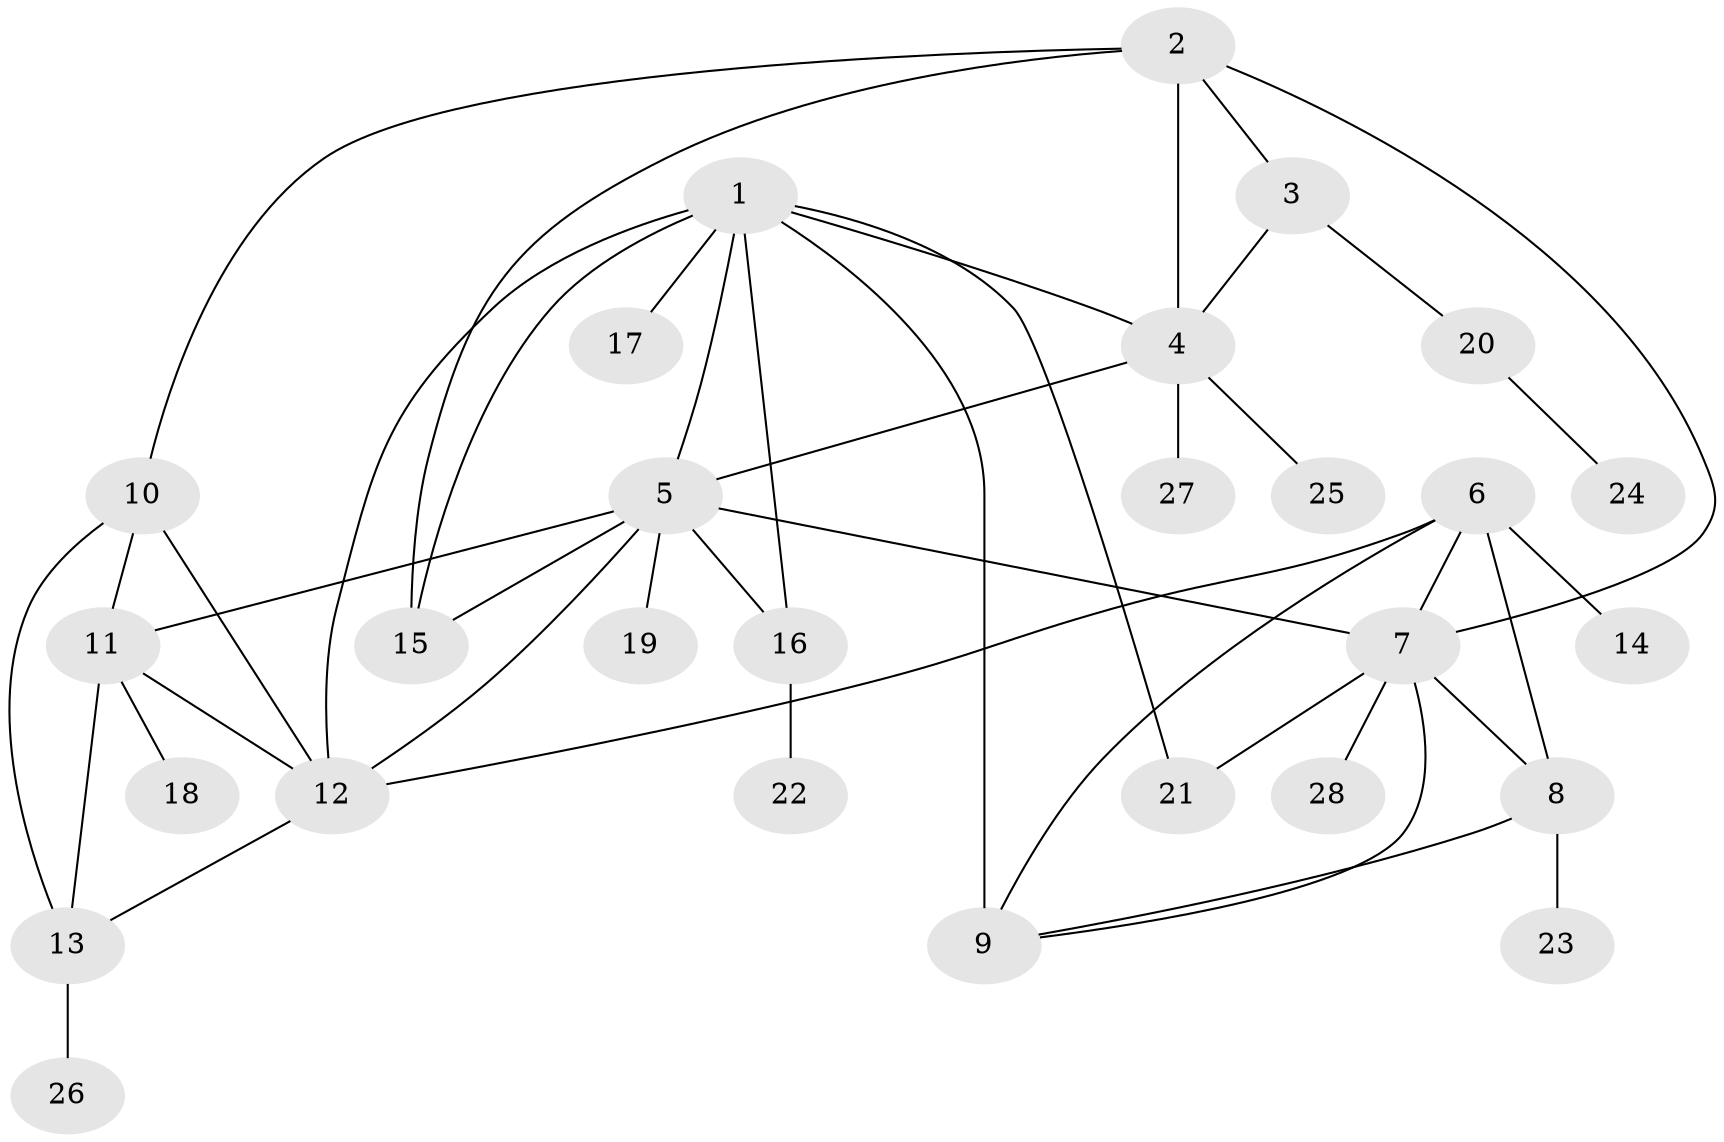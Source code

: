 // original degree distribution, {4: 0.05747126436781609, 7: 0.05747126436781609, 13: 0.011494252873563218, 9: 0.011494252873563218, 8: 0.022988505747126436, 5: 0.04597701149425287, 10: 0.011494252873563218, 6: 0.022988505747126436, 2: 0.19540229885057472, 1: 0.5057471264367817, 3: 0.05747126436781609}
// Generated by graph-tools (version 1.1) at 2025/52/03/04/25 22:52:36]
// undirected, 28 vertices, 45 edges
graph export_dot {
  node [color=gray90,style=filled];
  1;
  2;
  3;
  4;
  5;
  6;
  7;
  8;
  9;
  10;
  11;
  12;
  13;
  14;
  15;
  16;
  17;
  18;
  19;
  20;
  21;
  22;
  23;
  24;
  25;
  26;
  27;
  28;
  1 -- 4 [weight=1.0];
  1 -- 5 [weight=2.0];
  1 -- 9 [weight=5.0];
  1 -- 12 [weight=1.0];
  1 -- 15 [weight=5.0];
  1 -- 16 [weight=1.0];
  1 -- 17 [weight=1.0];
  1 -- 21 [weight=1.0];
  2 -- 3 [weight=1.0];
  2 -- 4 [weight=3.0];
  2 -- 7 [weight=1.0];
  2 -- 10 [weight=1.0];
  2 -- 15 [weight=1.0];
  3 -- 4 [weight=2.0];
  3 -- 20 [weight=1.0];
  4 -- 5 [weight=1.0];
  4 -- 25 [weight=1.0];
  4 -- 27 [weight=1.0];
  5 -- 7 [weight=1.0];
  5 -- 11 [weight=2.0];
  5 -- 12 [weight=1.0];
  5 -- 15 [weight=1.0];
  5 -- 16 [weight=1.0];
  5 -- 19 [weight=1.0];
  6 -- 7 [weight=1.0];
  6 -- 8 [weight=1.0];
  6 -- 9 [weight=1.0];
  6 -- 12 [weight=1.0];
  6 -- 14 [weight=1.0];
  7 -- 8 [weight=1.0];
  7 -- 9 [weight=1.0];
  7 -- 21 [weight=1.0];
  7 -- 28 [weight=1.0];
  8 -- 9 [weight=1.0];
  8 -- 23 [weight=1.0];
  10 -- 11 [weight=1.0];
  10 -- 12 [weight=1.0];
  10 -- 13 [weight=1.0];
  11 -- 12 [weight=1.0];
  11 -- 13 [weight=2.0];
  11 -- 18 [weight=1.0];
  12 -- 13 [weight=1.0];
  13 -- 26 [weight=1.0];
  16 -- 22 [weight=1.0];
  20 -- 24 [weight=1.0];
}
